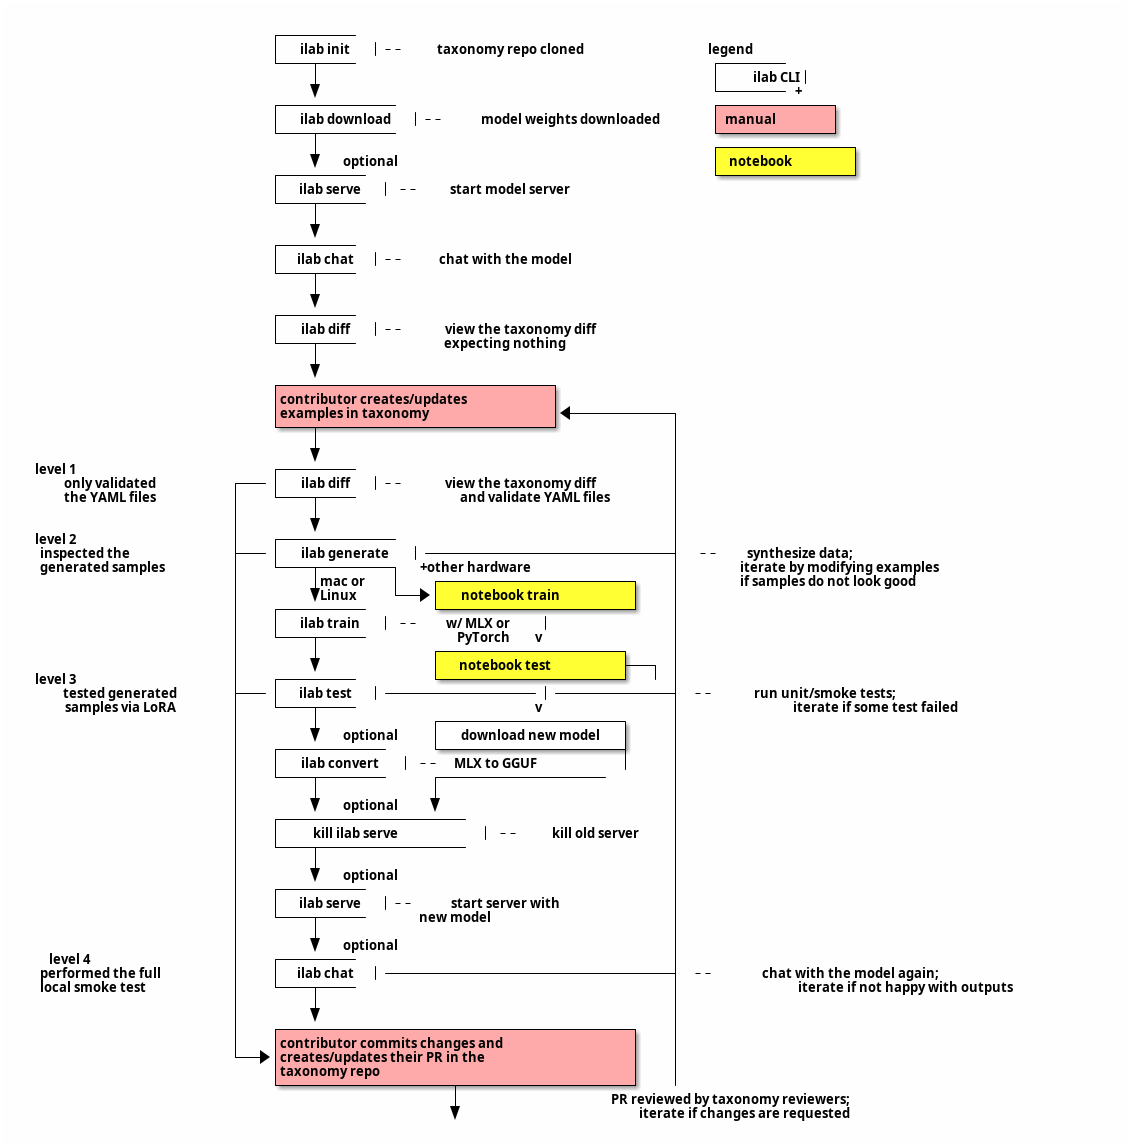 @startditaa
                         +--------+                                                                      
                         |ilab init|-=-taxonomy repo cloned         legend                                
                         +---+----+                                  +-------+                           
                             |                                       |ilab CLI|                           
                             v                                       +-------+                           
                         +---+--------+                              +-----------+                       
                         |ilab download|-=-model weights downloaded  |manual cPNK|                       
                         +---+--------+                              +-----------+                       
                             |                                       +-------------+                        
                             v optional                              |notebook cYEL|                        
                         +---+-----+                                 +-------------+                        
                         |ilab serve|-=-start model server                                                
                         +---+-----+                                                                     
                             |                                                                           
                             v                                                                           
                         +---+----+                                                                      
                         |ilab chat|-=-chat with the model                                                
                         +---+----+                                                                      
                             |                                                                           
                             v                                                                           
                         +---+----+                                                                      
                         |ilab diff|-=-view the taxonomy diff
                         +---+----+     expecting nothing
                             |                                                                           
                             v                                                                           
                         +---+-----------------------+                                                   
                         |contributor creates/updates|                                                   
                         |examples in taxonomy   cPNK|<----------+                                       
                         +---+-----------------------+           |                                       
                             |                                   |                                       
                             v                                   |                                       
level 1                  +---+----+                              |                                       
  only validated     +---|ilab diff|-=-view the taxonomy diff    |                                       
  the YAML files     |   +---+----+     and validate YAML files  |
                     |       |                                   |
                     |       v                                   |                                       
level 2              |   +---+--------+                          |                                       
  inspected the      +---|ilab generate|-------------------------+ -=-synthesize data;                   
  generated samples  |   +---+-------++other hardware            |      iterate by modifying examples    
                     |       |mac or |   +---------+---------+   |      if samples do not look good      
                     |       vLinux  +-->|notebook train cYEL|   |                                       
                     |   +---+-----+     +---------+---------+   |                                       
                     |   |ilab train|-=-w/ MLX or   |            |                                       
                     |   +---+-----+      PyTorch  v             |                                       
                     |       |           +---------+--------+    |                                       
                     |       v           |notebook test cYEL+--+ |                                       
level 3              |   +---+----+      +---------+--------+  | |                                       
  tested generated   +---|ilab test|----------------|-----------++ -=-run unit/smoke tests;              
  samples via LoRA   |   +---+----+                v             |      iterate if some test failed      
                     |       |           +---------+--------+    |                                       
                     |       v optional  |download new model|    |                                       
                     |   +---+-------+   +-----------------++    |                                       
                     |   |ilab convert|-=-MLX to GGUF       |    |                                       
                     |   +---+-------+   +-----------------+     |                                       
                     |       |           |                       |                                       
                     |       v optional  v                       |                                       
                     |   +---+-----------+---+                   |                                       
                     |   |kill ilab serve cPNK|-=-kill old server|                                       
                     |   +---+---------------+                   |                                       
                     |       |                                   |                                       
                     |       v optional                          |                                       
                     |   +---+-----+                             |                                       
                     |   |ilab serve|-=-start server with        |                                       
                     |   +---+-----+   new model                 |                                       
                     |       |                                   |                                       
                     |       v optional                          |                                       
level 4              |   +---+----+                              |                                       
  performed the full |   |ilab chat|-----------------------------+ -=-chat with the model again;         
  local smoke test   |   +---+----+                              |      iterate if not happy with outputs
                     |       |                                   |                                       
                     |       v                                   |                                       
                     |   +---+-------------------------------+   |                                       
                     |   |contributor commits changes and    |   |                                       
                     +-->|creates/updates their PR in the    |   | 
                         |taxonomy repo                  cPNK|   |      
                         +-----------------+-----------------+   |                                           
                                           |     PR reviewed by taxonomy reviewers;
                                           v       iterate if changes are requested  

@endditaa
